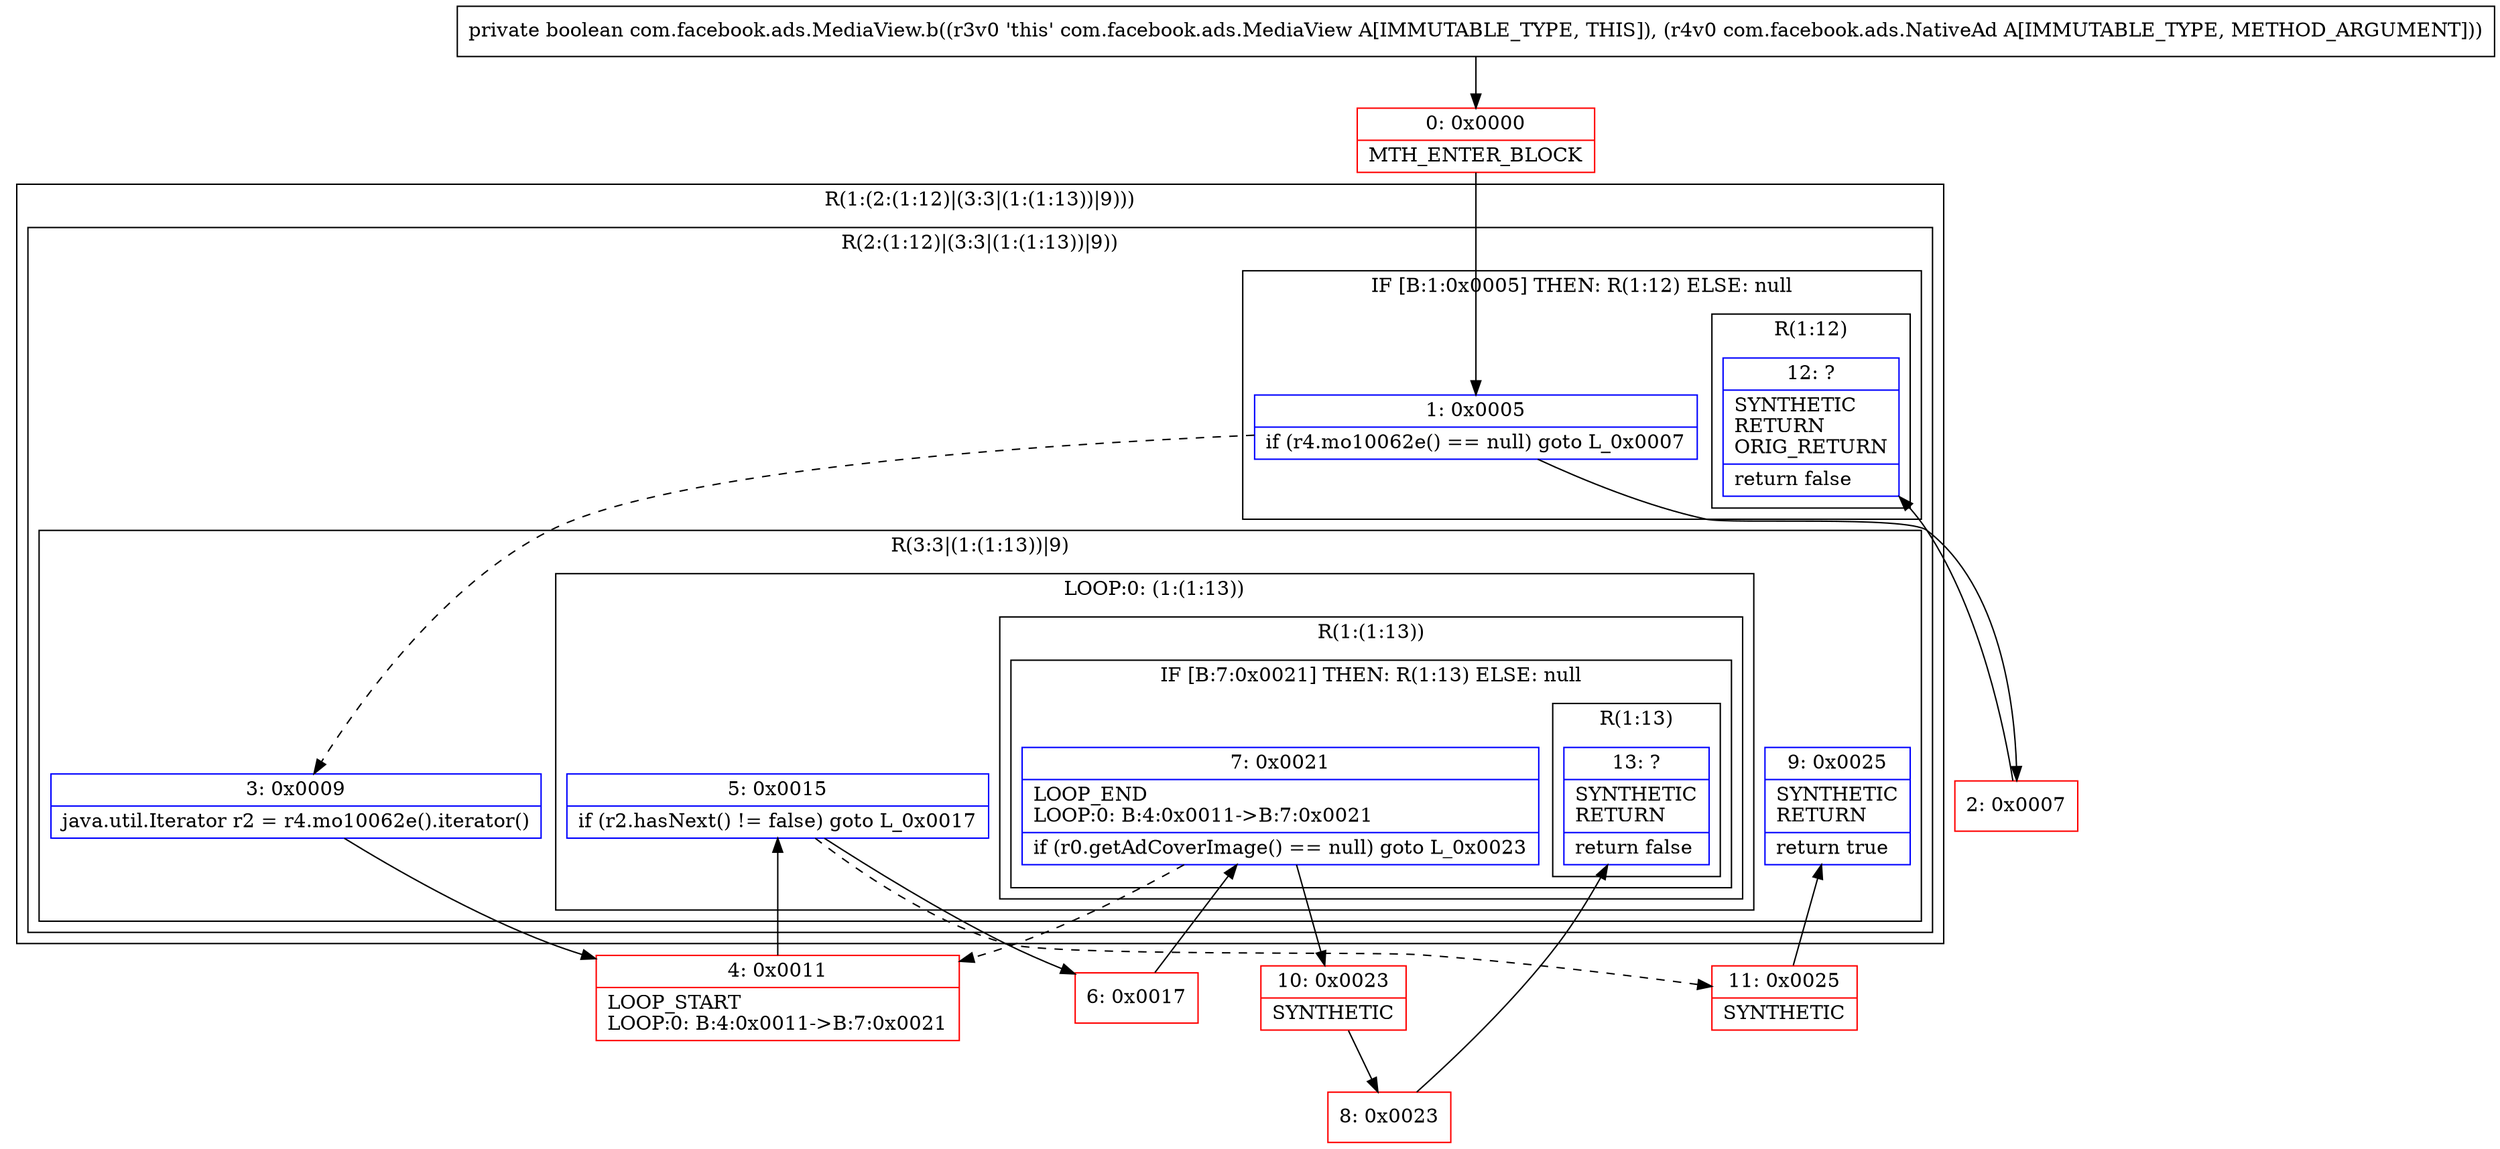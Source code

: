 digraph "CFG forcom.facebook.ads.MediaView.b(Lcom\/facebook\/ads\/NativeAd;)Z" {
subgraph cluster_Region_1318456120 {
label = "R(1:(2:(1:12)|(3:3|(1:(1:13))|9)))";
node [shape=record,color=blue];
subgraph cluster_Region_1101396664 {
label = "R(2:(1:12)|(3:3|(1:(1:13))|9))";
node [shape=record,color=blue];
subgraph cluster_IfRegion_713933831 {
label = "IF [B:1:0x0005] THEN: R(1:12) ELSE: null";
node [shape=record,color=blue];
Node_1 [shape=record,label="{1\:\ 0x0005|if (r4.mo10062e() == null) goto L_0x0007\l}"];
subgraph cluster_Region_395234846 {
label = "R(1:12)";
node [shape=record,color=blue];
Node_12 [shape=record,label="{12\:\ ?|SYNTHETIC\lRETURN\lORIG_RETURN\l|return false\l}"];
}
}
subgraph cluster_Region_1774176284 {
label = "R(3:3|(1:(1:13))|9)";
node [shape=record,color=blue];
Node_3 [shape=record,label="{3\:\ 0x0009|java.util.Iterator r2 = r4.mo10062e().iterator()\l}"];
subgraph cluster_LoopRegion_128032681 {
label = "LOOP:0: (1:(1:13))";
node [shape=record,color=blue];
Node_5 [shape=record,label="{5\:\ 0x0015|if (r2.hasNext() != false) goto L_0x0017\l}"];
subgraph cluster_Region_1137237670 {
label = "R(1:(1:13))";
node [shape=record,color=blue];
subgraph cluster_IfRegion_576132863 {
label = "IF [B:7:0x0021] THEN: R(1:13) ELSE: null";
node [shape=record,color=blue];
Node_7 [shape=record,label="{7\:\ 0x0021|LOOP_END\lLOOP:0: B:4:0x0011\-\>B:7:0x0021\l|if (r0.getAdCoverImage() == null) goto L_0x0023\l}"];
subgraph cluster_Region_901760385 {
label = "R(1:13)";
node [shape=record,color=blue];
Node_13 [shape=record,label="{13\:\ ?|SYNTHETIC\lRETURN\l|return false\l}"];
}
}
}
}
Node_9 [shape=record,label="{9\:\ 0x0025|SYNTHETIC\lRETURN\l|return true\l}"];
}
}
}
Node_0 [shape=record,color=red,label="{0\:\ 0x0000|MTH_ENTER_BLOCK\l}"];
Node_2 [shape=record,color=red,label="{2\:\ 0x0007}"];
Node_4 [shape=record,color=red,label="{4\:\ 0x0011|LOOP_START\lLOOP:0: B:4:0x0011\-\>B:7:0x0021\l}"];
Node_6 [shape=record,color=red,label="{6\:\ 0x0017}"];
Node_8 [shape=record,color=red,label="{8\:\ 0x0023}"];
Node_10 [shape=record,color=red,label="{10\:\ 0x0023|SYNTHETIC\l}"];
Node_11 [shape=record,color=red,label="{11\:\ 0x0025|SYNTHETIC\l}"];
MethodNode[shape=record,label="{private boolean com.facebook.ads.MediaView.b((r3v0 'this' com.facebook.ads.MediaView A[IMMUTABLE_TYPE, THIS]), (r4v0 com.facebook.ads.NativeAd A[IMMUTABLE_TYPE, METHOD_ARGUMENT])) }"];
MethodNode -> Node_0;
Node_1 -> Node_2;
Node_1 -> Node_3[style=dashed];
Node_3 -> Node_4;
Node_5 -> Node_6;
Node_5 -> Node_11[style=dashed];
Node_7 -> Node_4[style=dashed];
Node_7 -> Node_10;
Node_0 -> Node_1;
Node_2 -> Node_12;
Node_4 -> Node_5;
Node_6 -> Node_7;
Node_8 -> Node_13;
Node_10 -> Node_8;
Node_11 -> Node_9;
}

